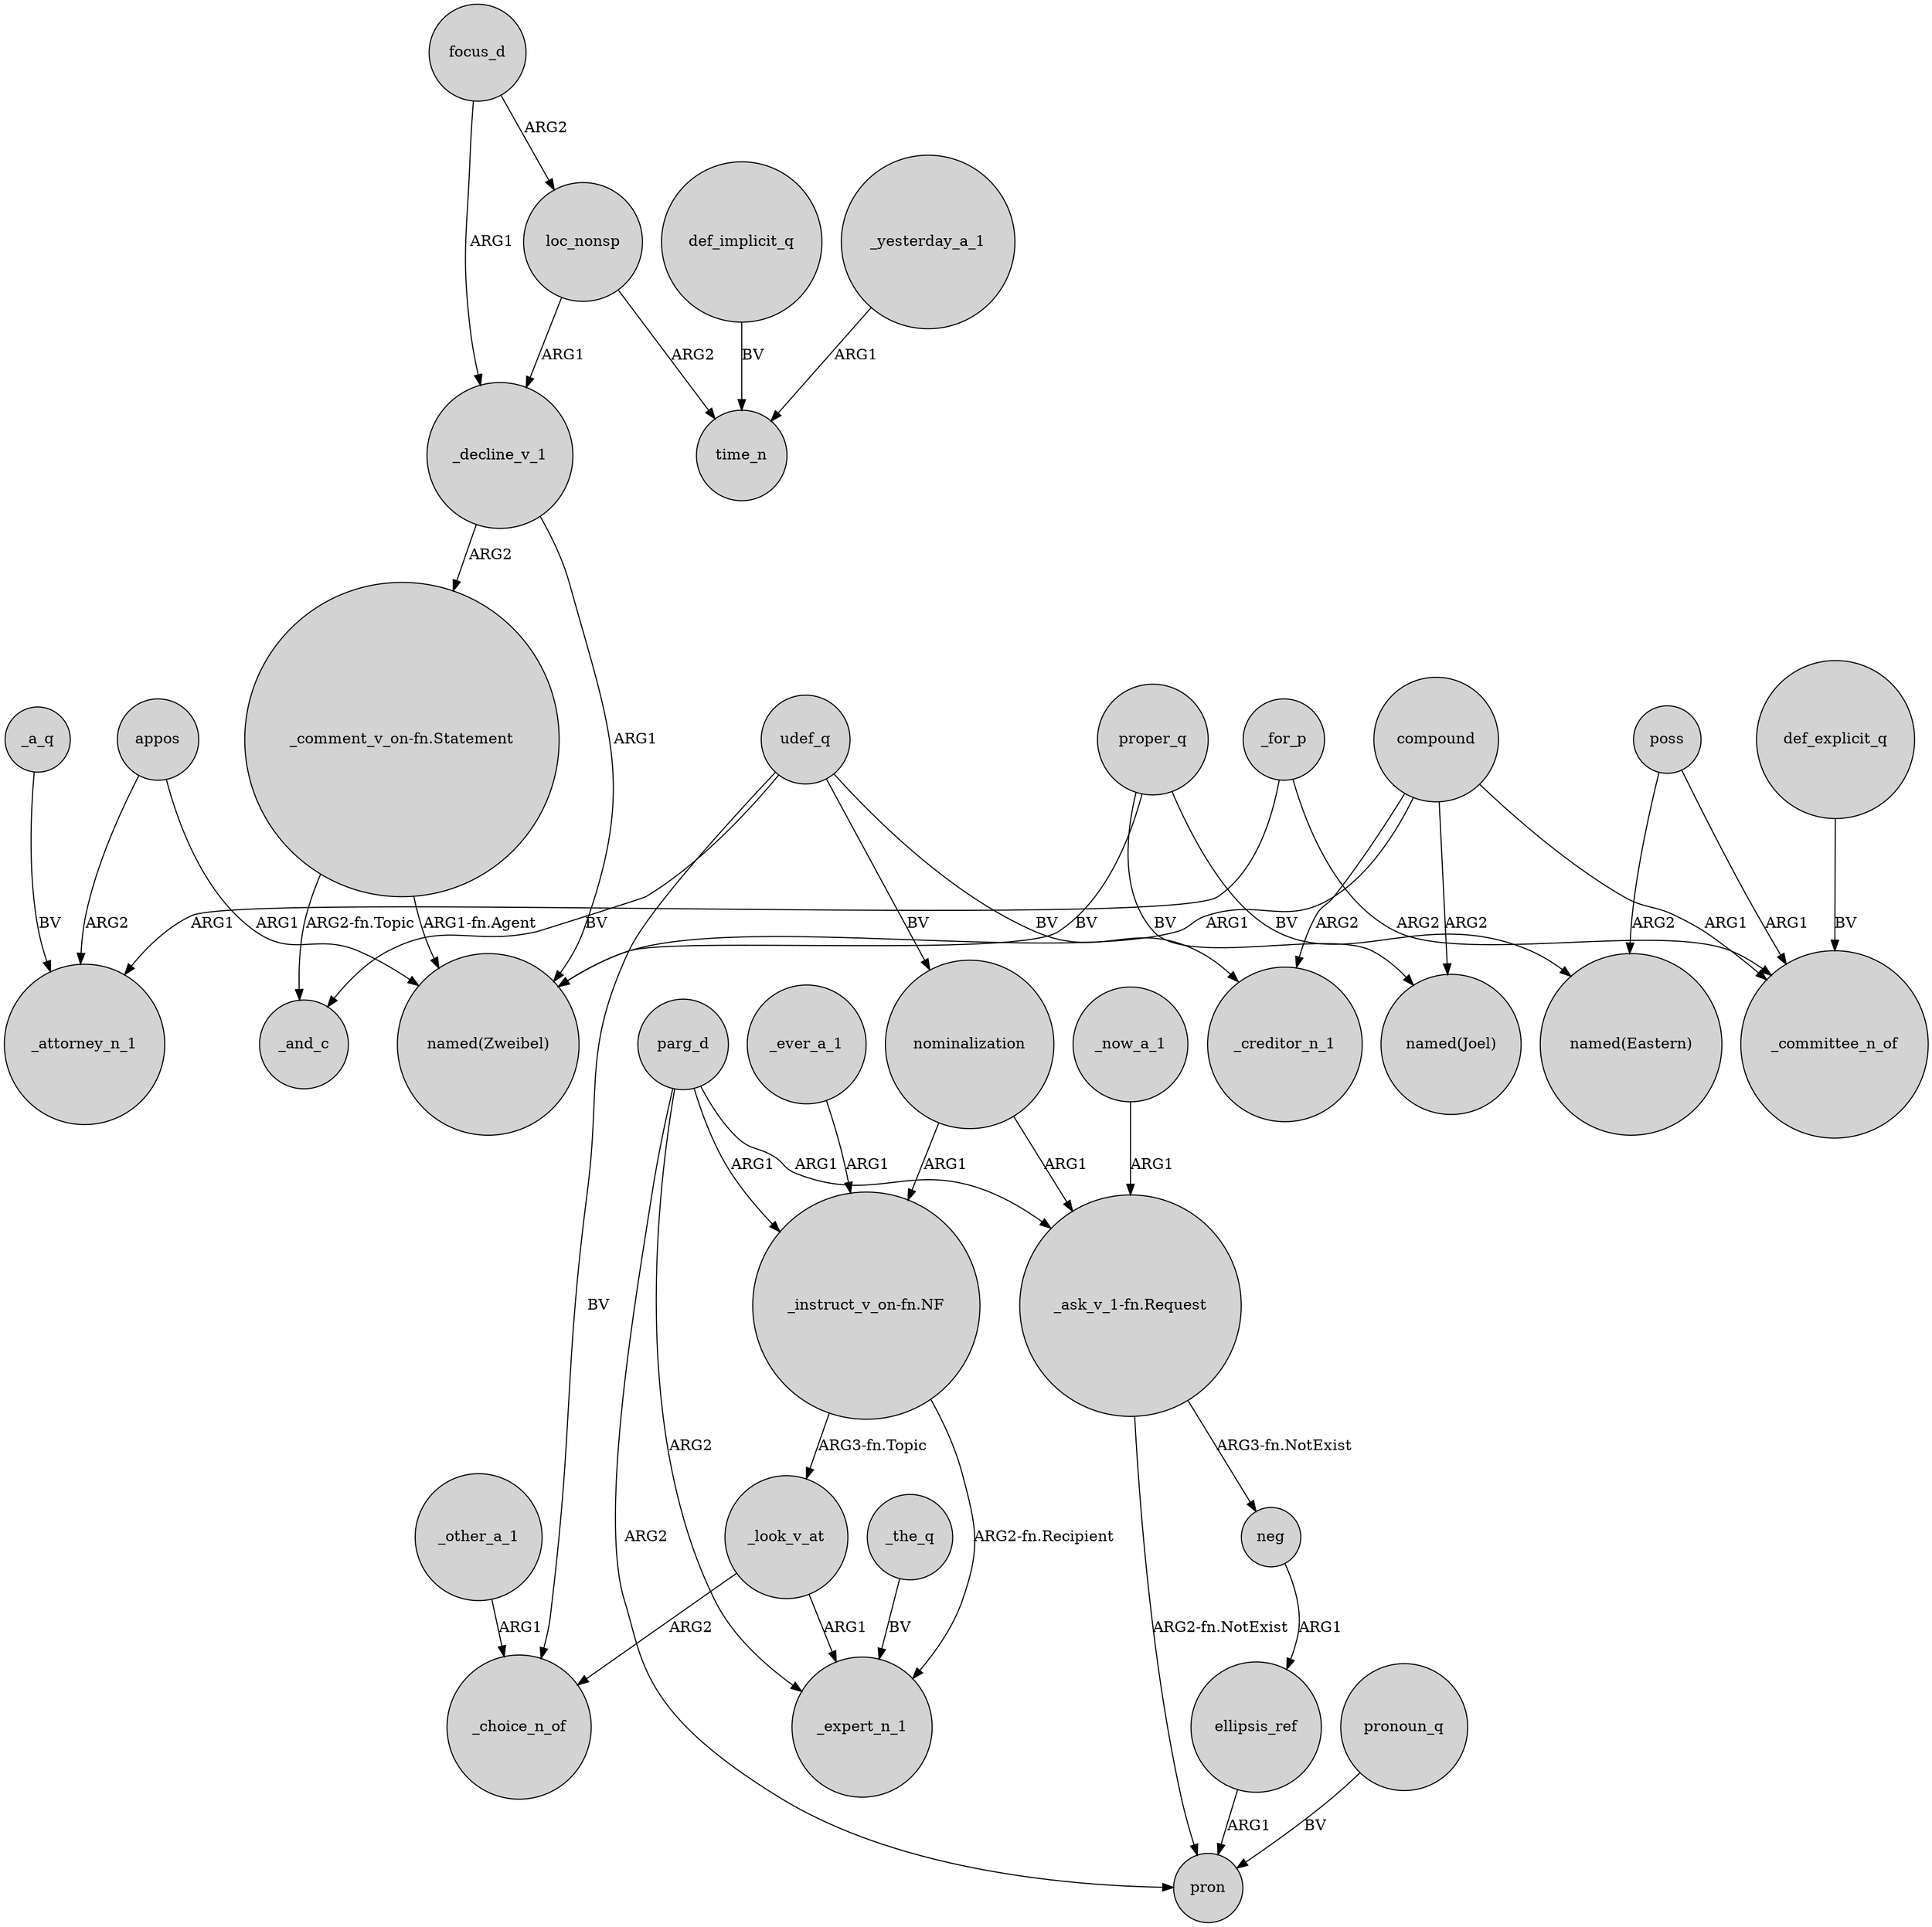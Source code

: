 digraph {
	node [shape=circle style=filled]
	_a_q -> _attorney_n_1 [label=BV]
	parg_d -> _expert_n_1 [label=ARG2]
	focus_d -> loc_nonsp [label=ARG2]
	def_explicit_q -> _committee_n_of [label=BV]
	_yesterday_a_1 -> time_n [label=ARG1]
	poss -> "named(Eastern)" [label=ARG2]
	_look_v_at -> _expert_n_1 [label=ARG1]
	"_comment_v_on-fn.Statement" -> _and_c [label="ARG2-fn.Topic"]
	_other_a_1 -> _choice_n_of [label=ARG1]
	poss -> _committee_n_of [label=ARG1]
	proper_q -> "named(Zweibel)" [label=BV]
	"_instruct_v_on-fn.NF" -> _expert_n_1 [label="ARG2-fn.Recipient"]
	parg_d -> "_ask_v_1-fn.Request" [label=ARG1]
	"_ask_v_1-fn.Request" -> pron [label="ARG2-fn.NotExist"]
	appos -> _attorney_n_1 [label=ARG2]
	_ever_a_1 -> "_instruct_v_on-fn.NF" [label=ARG1]
	ellipsis_ref -> pron [label=ARG1]
	_decline_v_1 -> "named(Zweibel)" [label=ARG1]
	appos -> "named(Zweibel)" [label=ARG1]
	loc_nonsp -> _decline_v_1 [label=ARG1]
	focus_d -> _decline_v_1 [label=ARG1]
	loc_nonsp -> time_n [label=ARG2]
	proper_q -> "named(Joel)" [label=BV]
	proper_q -> "named(Eastern)" [label=BV]
	compound -> "named(Joel)" [label=ARG2]
	_the_q -> _expert_n_1 [label=BV]
	_decline_v_1 -> "_comment_v_on-fn.Statement" [label=ARG2]
	_for_p -> _committee_n_of [label=ARG2]
	"_instruct_v_on-fn.NF" -> _look_v_at [label="ARG3-fn.Topic"]
	_look_v_at -> _choice_n_of [label=ARG2]
	parg_d -> pron [label=ARG2]
	pronoun_q -> pron [label=BV]
	neg -> ellipsis_ref [label=ARG1]
	udef_q -> _choice_n_of [label=BV]
	parg_d -> "_instruct_v_on-fn.NF" [label=ARG1]
	nominalization -> "_instruct_v_on-fn.NF" [label=ARG1]
	"_comment_v_on-fn.Statement" -> "named(Zweibel)" [label="ARG1-fn.Agent"]
	_now_a_1 -> "_ask_v_1-fn.Request" [label=ARG1]
	udef_q -> nominalization [label=BV]
	compound -> "named(Zweibel)" [label=ARG1]
	"_ask_v_1-fn.Request" -> neg [label="ARG3-fn.NotExist"]
	udef_q -> _creditor_n_1 [label=BV]
	compound -> _creditor_n_1 [label=ARG2]
	_for_p -> _attorney_n_1 [label=ARG1]
	compound -> _committee_n_of [label=ARG1]
	nominalization -> "_ask_v_1-fn.Request" [label=ARG1]
	udef_q -> _and_c [label=BV]
	def_implicit_q -> time_n [label=BV]
}
